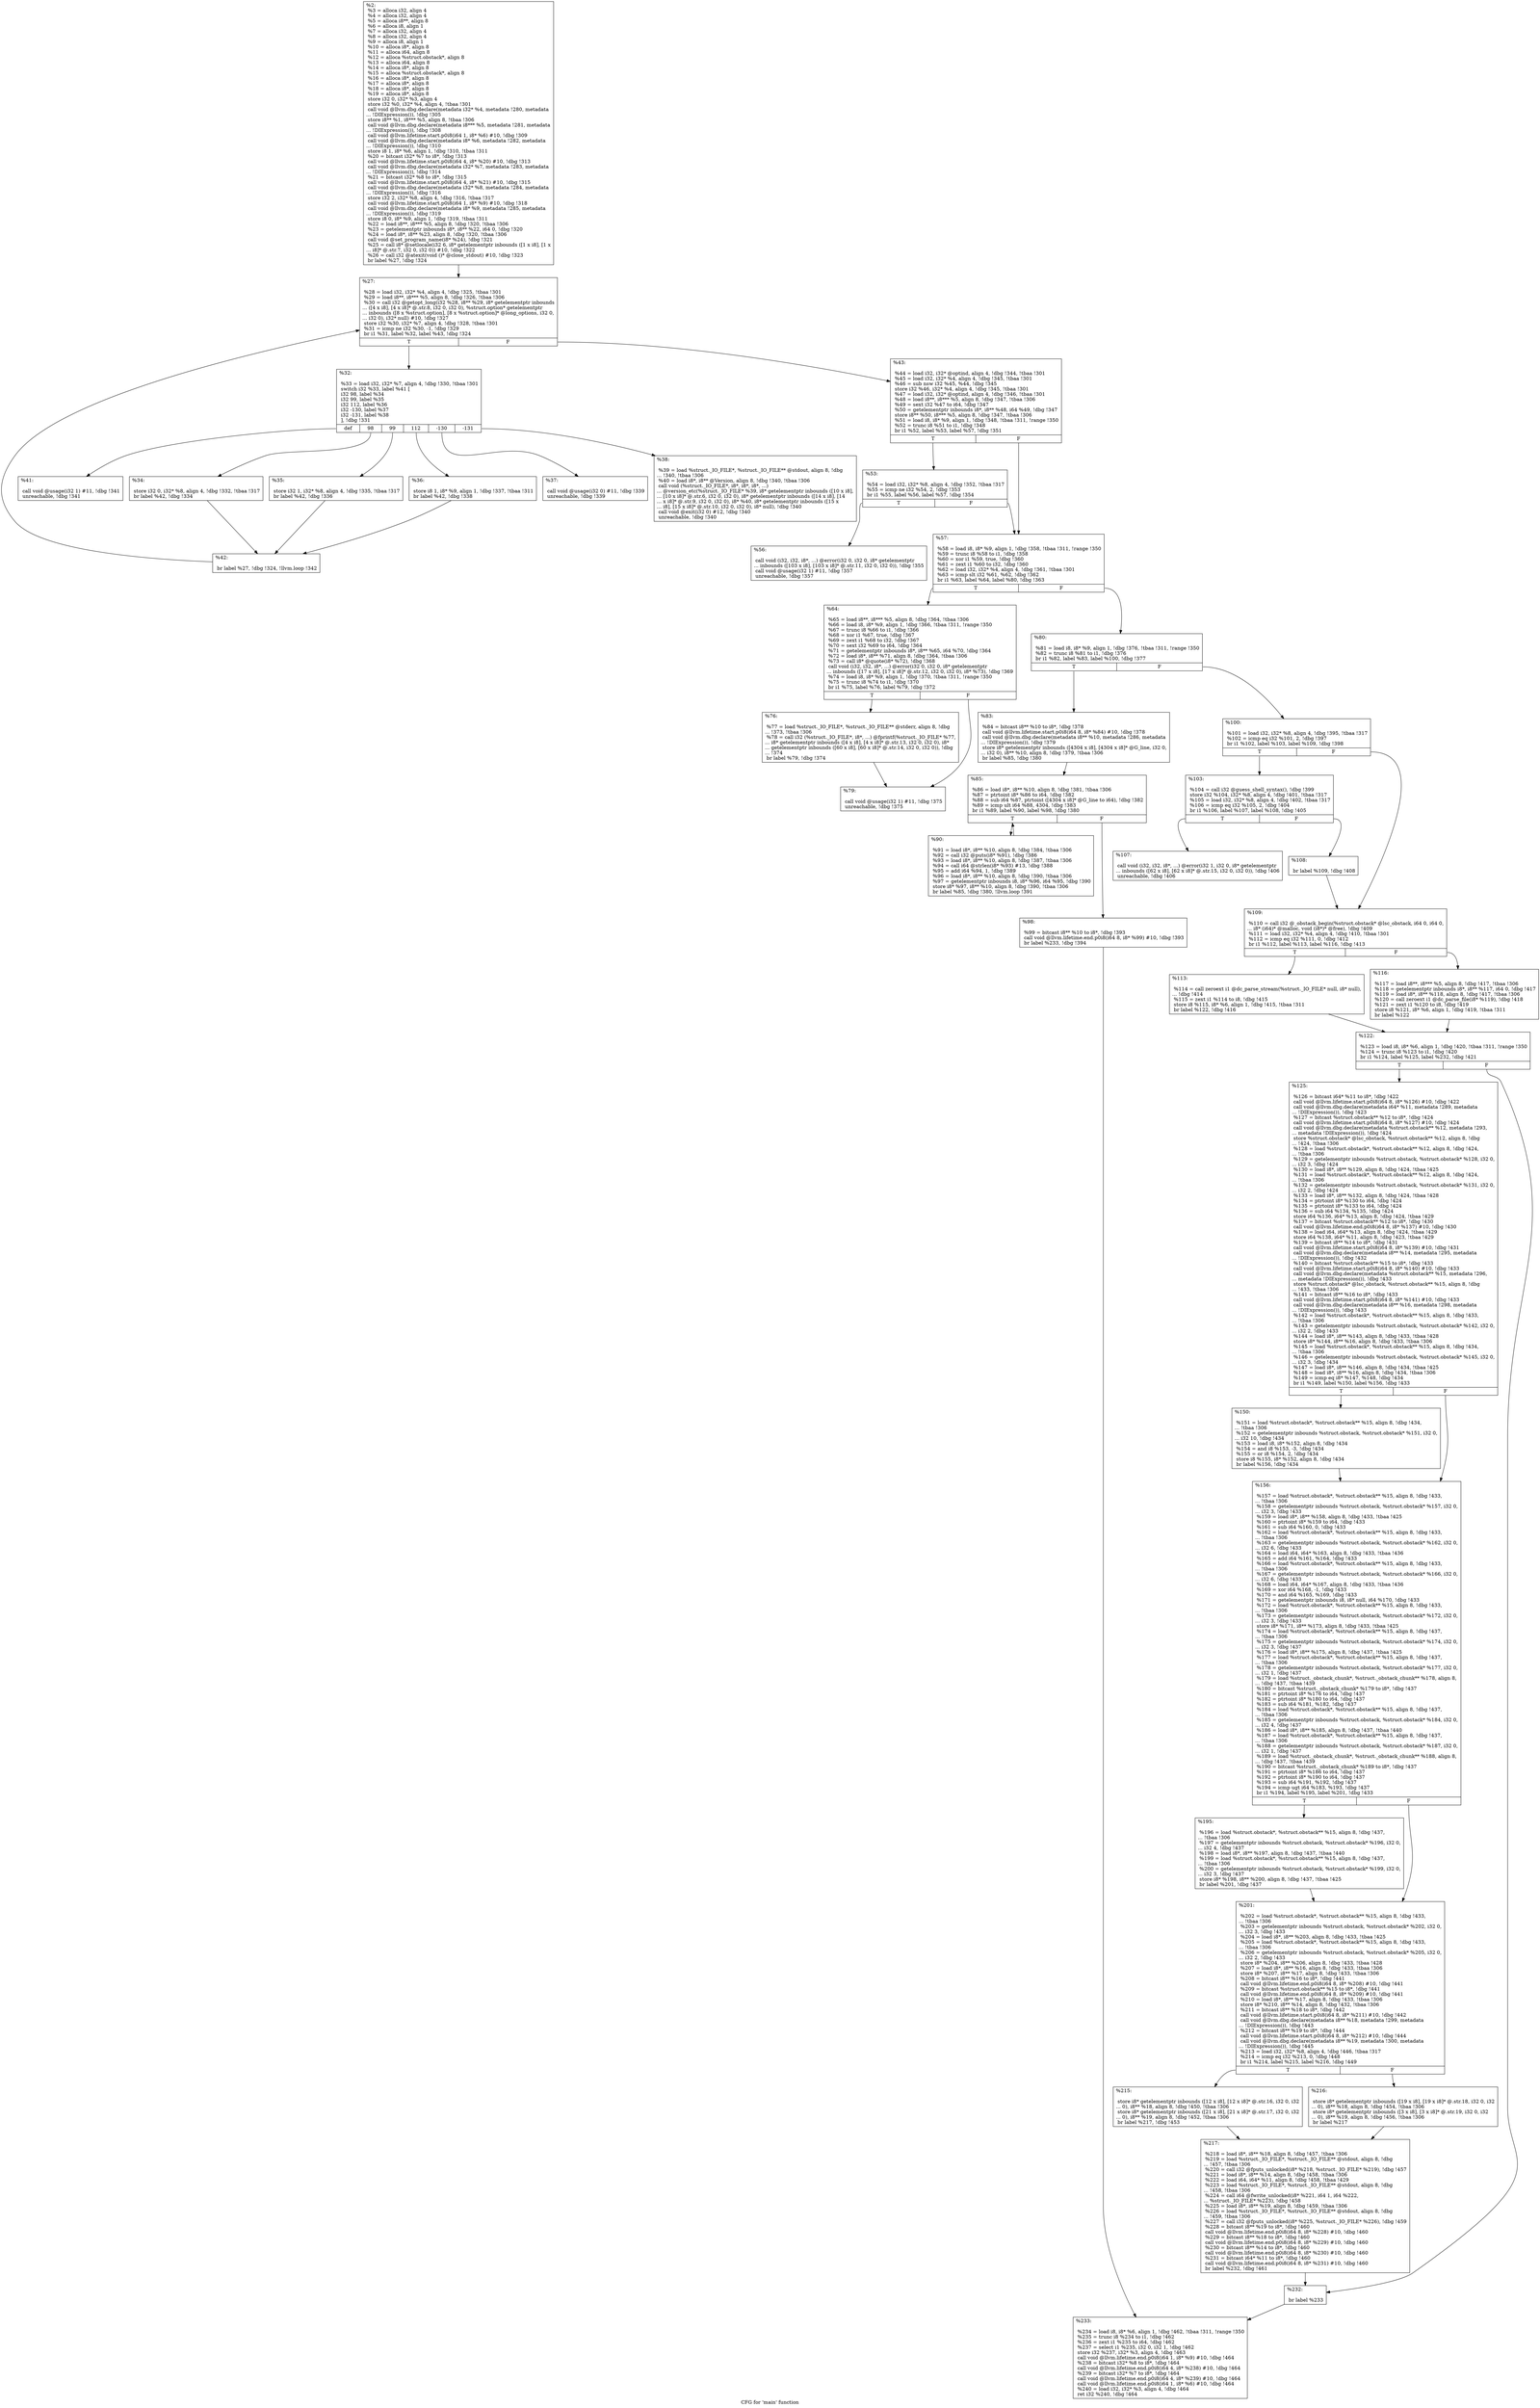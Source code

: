 digraph "CFG for 'main' function" {
	label="CFG for 'main' function";

	Node0x277c250 [shape=record,label="{%2:\l  %3 = alloca i32, align 4\l  %4 = alloca i32, align 4\l  %5 = alloca i8**, align 8\l  %6 = alloca i8, align 1\l  %7 = alloca i32, align 4\l  %8 = alloca i32, align 4\l  %9 = alloca i8, align 1\l  %10 = alloca i8*, align 8\l  %11 = alloca i64, align 8\l  %12 = alloca %struct.obstack*, align 8\l  %13 = alloca i64, align 8\l  %14 = alloca i8*, align 8\l  %15 = alloca %struct.obstack*, align 8\l  %16 = alloca i8*, align 8\l  %17 = alloca i8*, align 8\l  %18 = alloca i8*, align 8\l  %19 = alloca i8*, align 8\l  store i32 0, i32* %3, align 4\l  store i32 %0, i32* %4, align 4, !tbaa !301\l  call void @llvm.dbg.declare(metadata i32* %4, metadata !280, metadata\l... !DIExpression()), !dbg !305\l  store i8** %1, i8*** %5, align 8, !tbaa !306\l  call void @llvm.dbg.declare(metadata i8*** %5, metadata !281, metadata\l... !DIExpression()), !dbg !308\l  call void @llvm.lifetime.start.p0i8(i64 1, i8* %6) #10, !dbg !309\l  call void @llvm.dbg.declare(metadata i8* %6, metadata !282, metadata\l... !DIExpression()), !dbg !310\l  store i8 1, i8* %6, align 1, !dbg !310, !tbaa !311\l  %20 = bitcast i32* %7 to i8*, !dbg !313\l  call void @llvm.lifetime.start.p0i8(i64 4, i8* %20) #10, !dbg !313\l  call void @llvm.dbg.declare(metadata i32* %7, metadata !283, metadata\l... !DIExpression()), !dbg !314\l  %21 = bitcast i32* %8 to i8*, !dbg !315\l  call void @llvm.lifetime.start.p0i8(i64 4, i8* %21) #10, !dbg !315\l  call void @llvm.dbg.declare(metadata i32* %8, metadata !284, metadata\l... !DIExpression()), !dbg !316\l  store i32 2, i32* %8, align 4, !dbg !316, !tbaa !317\l  call void @llvm.lifetime.start.p0i8(i64 1, i8* %9) #10, !dbg !318\l  call void @llvm.dbg.declare(metadata i8* %9, metadata !285, metadata\l... !DIExpression()), !dbg !319\l  store i8 0, i8* %9, align 1, !dbg !319, !tbaa !311\l  %22 = load i8**, i8*** %5, align 8, !dbg !320, !tbaa !306\l  %23 = getelementptr inbounds i8*, i8** %22, i64 0, !dbg !320\l  %24 = load i8*, i8** %23, align 8, !dbg !320, !tbaa !306\l  call void @set_program_name(i8* %24), !dbg !321\l  %25 = call i8* @setlocale(i32 6, i8* getelementptr inbounds ([1 x i8], [1 x\l... i8]* @.str.7, i32 0, i32 0)) #10, !dbg !322\l  %26 = call i32 @atexit(void ()* @close_stdout) #10, !dbg !323\l  br label %27, !dbg !324\l}"];
	Node0x277c250 -> Node0x277c3f0;
	Node0x277c3f0 [shape=record,label="{%27:\l\l  %28 = load i32, i32* %4, align 4, !dbg !325, !tbaa !301\l  %29 = load i8**, i8*** %5, align 8, !dbg !326, !tbaa !306\l  %30 = call i32 @getopt_long(i32 %28, i8** %29, i8* getelementptr inbounds\l... ([4 x i8], [4 x i8]* @.str.8, i32 0, i32 0), %struct.option* getelementptr\l... inbounds ([8 x %struct.option], [8 x %struct.option]* @long_options, i32 0,\l... i32 0), i32* null) #10, !dbg !327\l  store i32 %30, i32* %7, align 4, !dbg !328, !tbaa !301\l  %31 = icmp ne i32 %30, -1, !dbg !329\l  br i1 %31, label %32, label %43, !dbg !324\l|{<s0>T|<s1>F}}"];
	Node0x277c3f0:s0 -> Node0x277c440;
	Node0x277c3f0:s1 -> Node0x277c6c0;
	Node0x277c440 [shape=record,label="{%32:\l\l  %33 = load i32, i32* %7, align 4, !dbg !330, !tbaa !301\l  switch i32 %33, label %41 [\l    i32 98, label %34\l    i32 99, label %35\l    i32 112, label %36\l    i32 -130, label %37\l    i32 -131, label %38\l  ], !dbg !331\l|{<s0>def|<s1>98|<s2>99|<s3>112|<s4>-130|<s5>-131}}"];
	Node0x277c440:s0 -> Node0x277c620;
	Node0x277c440:s1 -> Node0x277c490;
	Node0x277c440:s2 -> Node0x277c4e0;
	Node0x277c440:s3 -> Node0x277c530;
	Node0x277c440:s4 -> Node0x277c580;
	Node0x277c440:s5 -> Node0x277c5d0;
	Node0x277c490 [shape=record,label="{%34:\l\l  store i32 0, i32* %8, align 4, !dbg !332, !tbaa !317\l  br label %42, !dbg !334\l}"];
	Node0x277c490 -> Node0x277c670;
	Node0x277c4e0 [shape=record,label="{%35:\l\l  store i32 1, i32* %8, align 4, !dbg !335, !tbaa !317\l  br label %42, !dbg !336\l}"];
	Node0x277c4e0 -> Node0x277c670;
	Node0x277c530 [shape=record,label="{%36:\l\l  store i8 1, i8* %9, align 1, !dbg !337, !tbaa !311\l  br label %42, !dbg !338\l}"];
	Node0x277c530 -> Node0x277c670;
	Node0x277c580 [shape=record,label="{%37:\l\l  call void @usage(i32 0) #11, !dbg !339\l  unreachable, !dbg !339\l}"];
	Node0x277c5d0 [shape=record,label="{%38:\l\l  %39 = load %struct._IO_FILE*, %struct._IO_FILE** @stdout, align 8, !dbg\l... !340, !tbaa !306\l  %40 = load i8*, i8** @Version, align 8, !dbg !340, !tbaa !306\l  call void (%struct._IO_FILE*, i8*, i8*, i8*, ...)\l... @version_etc(%struct._IO_FILE* %39, i8* getelementptr inbounds ([10 x i8],\l... [10 x i8]* @.str.6, i32 0, i32 0), i8* getelementptr inbounds ([14 x i8], [14\l... x i8]* @.str.9, i32 0, i32 0), i8* %40, i8* getelementptr inbounds ([15 x\l... i8], [15 x i8]* @.str.10, i32 0, i32 0), i8* null), !dbg !340\l  call void @exit(i32 0) #12, !dbg !340\l  unreachable, !dbg !340\l}"];
	Node0x277c620 [shape=record,label="{%41:\l\l  call void @usage(i32 1) #11, !dbg !341\l  unreachable, !dbg !341\l}"];
	Node0x277c670 [shape=record,label="{%42:\l\l  br label %27, !dbg !324, !llvm.loop !342\l}"];
	Node0x277c670 -> Node0x277c3f0;
	Node0x277c6c0 [shape=record,label="{%43:\l\l  %44 = load i32, i32* @optind, align 4, !dbg !344, !tbaa !301\l  %45 = load i32, i32* %4, align 4, !dbg !345, !tbaa !301\l  %46 = sub nsw i32 %45, %44, !dbg !345\l  store i32 %46, i32* %4, align 4, !dbg !345, !tbaa !301\l  %47 = load i32, i32* @optind, align 4, !dbg !346, !tbaa !301\l  %48 = load i8**, i8*** %5, align 8, !dbg !347, !tbaa !306\l  %49 = sext i32 %47 to i64, !dbg !347\l  %50 = getelementptr inbounds i8*, i8** %48, i64 %49, !dbg !347\l  store i8** %50, i8*** %5, align 8, !dbg !347, !tbaa !306\l  %51 = load i8, i8* %9, align 1, !dbg !348, !tbaa !311, !range !350\l  %52 = trunc i8 %51 to i1, !dbg !348\l  br i1 %52, label %53, label %57, !dbg !351\l|{<s0>T|<s1>F}}"];
	Node0x277c6c0:s0 -> Node0x277c710;
	Node0x277c6c0:s1 -> Node0x277c7b0;
	Node0x277c710 [shape=record,label="{%53:\l\l  %54 = load i32, i32* %8, align 4, !dbg !352, !tbaa !317\l  %55 = icmp ne i32 %54, 2, !dbg !353\l  br i1 %55, label %56, label %57, !dbg !354\l|{<s0>T|<s1>F}}"];
	Node0x277c710:s0 -> Node0x277c760;
	Node0x277c710:s1 -> Node0x277c7b0;
	Node0x277c760 [shape=record,label="{%56:\l\l  call void (i32, i32, i8*, ...) @error(i32 0, i32 0, i8* getelementptr\l... inbounds ([103 x i8], [103 x i8]* @.str.11, i32 0, i32 0)), !dbg !355\l  call void @usage(i32 1) #11, !dbg !357\l  unreachable, !dbg !357\l}"];
	Node0x277c7b0 [shape=record,label="{%57:\l\l  %58 = load i8, i8* %9, align 1, !dbg !358, !tbaa !311, !range !350\l  %59 = trunc i8 %58 to i1, !dbg !358\l  %60 = xor i1 %59, true, !dbg !360\l  %61 = zext i1 %60 to i32, !dbg !360\l  %62 = load i32, i32* %4, align 4, !dbg !361, !tbaa !301\l  %63 = icmp slt i32 %61, %62, !dbg !362\l  br i1 %63, label %64, label %80, !dbg !363\l|{<s0>T|<s1>F}}"];
	Node0x277c7b0:s0 -> Node0x277c800;
	Node0x277c7b0:s1 -> Node0x277c8f0;
	Node0x277c800 [shape=record,label="{%64:\l\l  %65 = load i8**, i8*** %5, align 8, !dbg !364, !tbaa !306\l  %66 = load i8, i8* %9, align 1, !dbg !366, !tbaa !311, !range !350\l  %67 = trunc i8 %66 to i1, !dbg !366\l  %68 = xor i1 %67, true, !dbg !367\l  %69 = zext i1 %68 to i32, !dbg !367\l  %70 = sext i32 %69 to i64, !dbg !364\l  %71 = getelementptr inbounds i8*, i8** %65, i64 %70, !dbg !364\l  %72 = load i8*, i8** %71, align 8, !dbg !364, !tbaa !306\l  %73 = call i8* @quote(i8* %72), !dbg !368\l  call void (i32, i32, i8*, ...) @error(i32 0, i32 0, i8* getelementptr\l... inbounds ([17 x i8], [17 x i8]* @.str.12, i32 0, i32 0), i8* %73), !dbg !369\l  %74 = load i8, i8* %9, align 1, !dbg !370, !tbaa !311, !range !350\l  %75 = trunc i8 %74 to i1, !dbg !370\l  br i1 %75, label %76, label %79, !dbg !372\l|{<s0>T|<s1>F}}"];
	Node0x277c800:s0 -> Node0x277c850;
	Node0x277c800:s1 -> Node0x277c8a0;
	Node0x277c850 [shape=record,label="{%76:\l\l  %77 = load %struct._IO_FILE*, %struct._IO_FILE** @stderr, align 8, !dbg\l... !373, !tbaa !306\l  %78 = call i32 (%struct._IO_FILE*, i8*, ...) @fprintf(%struct._IO_FILE* %77,\l... i8* getelementptr inbounds ([4 x i8], [4 x i8]* @.str.13, i32 0, i32 0), i8*\l... getelementptr inbounds ([60 x i8], [60 x i8]* @.str.14, i32 0, i32 0)), !dbg\l... !374\l  br label %79, !dbg !374\l}"];
	Node0x277c850 -> Node0x277c8a0;
	Node0x277c8a0 [shape=record,label="{%79:\l\l  call void @usage(i32 1) #11, !dbg !375\l  unreachable, !dbg !375\l}"];
	Node0x277c8f0 [shape=record,label="{%80:\l\l  %81 = load i8, i8* %9, align 1, !dbg !376, !tbaa !311, !range !350\l  %82 = trunc i8 %81 to i1, !dbg !376\l  br i1 %82, label %83, label %100, !dbg !377\l|{<s0>T|<s1>F}}"];
	Node0x277c8f0:s0 -> Node0x277c940;
	Node0x277c8f0:s1 -> Node0x277ca80;
	Node0x277c940 [shape=record,label="{%83:\l\l  %84 = bitcast i8** %10 to i8*, !dbg !378\l  call void @llvm.lifetime.start.p0i8(i64 8, i8* %84) #10, !dbg !378\l  call void @llvm.dbg.declare(metadata i8** %10, metadata !286, metadata\l... !DIExpression()), !dbg !379\l  store i8* getelementptr inbounds ([4304 x i8], [4304 x i8]* @G_line, i32 0,\l... i32 0), i8** %10, align 8, !dbg !379, !tbaa !306\l  br label %85, !dbg !380\l}"];
	Node0x277c940 -> Node0x277c990;
	Node0x277c990 [shape=record,label="{%85:\l\l  %86 = load i8*, i8** %10, align 8, !dbg !381, !tbaa !306\l  %87 = ptrtoint i8* %86 to i64, !dbg !382\l  %88 = sub i64 %87, ptrtoint ([4304 x i8]* @G_line to i64), !dbg !382\l  %89 = icmp ult i64 %88, 4304, !dbg !383\l  br i1 %89, label %90, label %98, !dbg !380\l|{<s0>T|<s1>F}}"];
	Node0x277c990:s0 -> Node0x277c9e0;
	Node0x277c990:s1 -> Node0x277ca30;
	Node0x277c9e0 [shape=record,label="{%90:\l\l  %91 = load i8*, i8** %10, align 8, !dbg !384, !tbaa !306\l  %92 = call i32 @puts(i8* %91), !dbg !386\l  %93 = load i8*, i8** %10, align 8, !dbg !387, !tbaa !306\l  %94 = call i64 @strlen(i8* %93) #13, !dbg !388\l  %95 = add i64 %94, 1, !dbg !389\l  %96 = load i8*, i8** %10, align 8, !dbg !390, !tbaa !306\l  %97 = getelementptr inbounds i8, i8* %96, i64 %95, !dbg !390\l  store i8* %97, i8** %10, align 8, !dbg !390, !tbaa !306\l  br label %85, !dbg !380, !llvm.loop !391\l}"];
	Node0x277c9e0 -> Node0x277c990;
	Node0x277ca30 [shape=record,label="{%98:\l\l  %99 = bitcast i8** %10 to i8*, !dbg !393\l  call void @llvm.lifetime.end.p0i8(i64 8, i8* %99) #10, !dbg !393\l  br label %233, !dbg !394\l}"];
	Node0x277ca30 -> Node0x277cfd0;
	Node0x277ca80 [shape=record,label="{%100:\l\l  %101 = load i32, i32* %8, align 4, !dbg !395, !tbaa !317\l  %102 = icmp eq i32 %101, 2, !dbg !397\l  br i1 %102, label %103, label %109, !dbg !398\l|{<s0>T|<s1>F}}"];
	Node0x277ca80:s0 -> Node0x277cad0;
	Node0x277ca80:s1 -> Node0x277cbc0;
	Node0x277cad0 [shape=record,label="{%103:\l\l  %104 = call i32 @guess_shell_syntax(), !dbg !399\l  store i32 %104, i32* %8, align 4, !dbg !401, !tbaa !317\l  %105 = load i32, i32* %8, align 4, !dbg !402, !tbaa !317\l  %106 = icmp eq i32 %105, 2, !dbg !404\l  br i1 %106, label %107, label %108, !dbg !405\l|{<s0>T|<s1>F}}"];
	Node0x277cad0:s0 -> Node0x277cb20;
	Node0x277cad0:s1 -> Node0x277cb70;
	Node0x277cb20 [shape=record,label="{%107:\l\l  call void (i32, i32, i8*, ...) @error(i32 1, i32 0, i8* getelementptr\l... inbounds ([62 x i8], [62 x i8]* @.str.15, i32 0, i32 0)), !dbg !406\l  unreachable, !dbg !406\l}"];
	Node0x277cb70 [shape=record,label="{%108:\l\l  br label %109, !dbg !408\l}"];
	Node0x277cb70 -> Node0x277cbc0;
	Node0x277cbc0 [shape=record,label="{%109:\l\l  %110 = call i32 @_obstack_begin(%struct.obstack* @lsc_obstack, i64 0, i64 0,\l... i8* (i64)* @malloc, void (i8*)* @free), !dbg !409\l  %111 = load i32, i32* %4, align 4, !dbg !410, !tbaa !301\l  %112 = icmp eq i32 %111, 0, !dbg !412\l  br i1 %112, label %113, label %116, !dbg !413\l|{<s0>T|<s1>F}}"];
	Node0x277cbc0:s0 -> Node0x277cc10;
	Node0x277cbc0:s1 -> Node0x277cc60;
	Node0x277cc10 [shape=record,label="{%113:\l\l  %114 = call zeroext i1 @dc_parse_stream(%struct._IO_FILE* null, i8* null),\l... !dbg !414\l  %115 = zext i1 %114 to i8, !dbg !415\l  store i8 %115, i8* %6, align 1, !dbg !415, !tbaa !311\l  br label %122, !dbg !416\l}"];
	Node0x277cc10 -> Node0x277ccb0;
	Node0x277cc60 [shape=record,label="{%116:\l\l  %117 = load i8**, i8*** %5, align 8, !dbg !417, !tbaa !306\l  %118 = getelementptr inbounds i8*, i8** %117, i64 0, !dbg !417\l  %119 = load i8*, i8** %118, align 8, !dbg !417, !tbaa !306\l  %120 = call zeroext i1 @dc_parse_file(i8* %119), !dbg !418\l  %121 = zext i1 %120 to i8, !dbg !419\l  store i8 %121, i8* %6, align 1, !dbg !419, !tbaa !311\l  br label %122\l}"];
	Node0x277cc60 -> Node0x277ccb0;
	Node0x277ccb0 [shape=record,label="{%122:\l\l  %123 = load i8, i8* %6, align 1, !dbg !420, !tbaa !311, !range !350\l  %124 = trunc i8 %123 to i1, !dbg !420\l  br i1 %124, label %125, label %232, !dbg !421\l|{<s0>T|<s1>F}}"];
	Node0x277ccb0:s0 -> Node0x277cd00;
	Node0x277ccb0:s1 -> Node0x277cf80;
	Node0x277cd00 [shape=record,label="{%125:\l\l  %126 = bitcast i64* %11 to i8*, !dbg !422\l  call void @llvm.lifetime.start.p0i8(i64 8, i8* %126) #10, !dbg !422\l  call void @llvm.dbg.declare(metadata i64* %11, metadata !289, metadata\l... !DIExpression()), !dbg !423\l  %127 = bitcast %struct.obstack** %12 to i8*, !dbg !424\l  call void @llvm.lifetime.start.p0i8(i64 8, i8* %127) #10, !dbg !424\l  call void @llvm.dbg.declare(metadata %struct.obstack** %12, metadata !293,\l... metadata !DIExpression()), !dbg !424\l  store %struct.obstack* @lsc_obstack, %struct.obstack** %12, align 8, !dbg\l... !424, !tbaa !306\l  %128 = load %struct.obstack*, %struct.obstack** %12, align 8, !dbg !424,\l... !tbaa !306\l  %129 = getelementptr inbounds %struct.obstack, %struct.obstack* %128, i32 0,\l... i32 3, !dbg !424\l  %130 = load i8*, i8** %129, align 8, !dbg !424, !tbaa !425\l  %131 = load %struct.obstack*, %struct.obstack** %12, align 8, !dbg !424,\l... !tbaa !306\l  %132 = getelementptr inbounds %struct.obstack, %struct.obstack* %131, i32 0,\l... i32 2, !dbg !424\l  %133 = load i8*, i8** %132, align 8, !dbg !424, !tbaa !428\l  %134 = ptrtoint i8* %130 to i64, !dbg !424\l  %135 = ptrtoint i8* %133 to i64, !dbg !424\l  %136 = sub i64 %134, %135, !dbg !424\l  store i64 %136, i64* %13, align 8, !dbg !424, !tbaa !429\l  %137 = bitcast %struct.obstack** %12 to i8*, !dbg !430\l  call void @llvm.lifetime.end.p0i8(i64 8, i8* %137) #10, !dbg !430\l  %138 = load i64, i64* %13, align 8, !dbg !424, !tbaa !429\l  store i64 %138, i64* %11, align 8, !dbg !423, !tbaa !429\l  %139 = bitcast i8** %14 to i8*, !dbg !431\l  call void @llvm.lifetime.start.p0i8(i64 8, i8* %139) #10, !dbg !431\l  call void @llvm.dbg.declare(metadata i8** %14, metadata !295, metadata\l... !DIExpression()), !dbg !432\l  %140 = bitcast %struct.obstack** %15 to i8*, !dbg !433\l  call void @llvm.lifetime.start.p0i8(i64 8, i8* %140) #10, !dbg !433\l  call void @llvm.dbg.declare(metadata %struct.obstack** %15, metadata !296,\l... metadata !DIExpression()), !dbg !433\l  store %struct.obstack* @lsc_obstack, %struct.obstack** %15, align 8, !dbg\l... !433, !tbaa !306\l  %141 = bitcast i8** %16 to i8*, !dbg !433\l  call void @llvm.lifetime.start.p0i8(i64 8, i8* %141) #10, !dbg !433\l  call void @llvm.dbg.declare(metadata i8** %16, metadata !298, metadata\l... !DIExpression()), !dbg !433\l  %142 = load %struct.obstack*, %struct.obstack** %15, align 8, !dbg !433,\l... !tbaa !306\l  %143 = getelementptr inbounds %struct.obstack, %struct.obstack* %142, i32 0,\l... i32 2, !dbg !433\l  %144 = load i8*, i8** %143, align 8, !dbg !433, !tbaa !428\l  store i8* %144, i8** %16, align 8, !dbg !433, !tbaa !306\l  %145 = load %struct.obstack*, %struct.obstack** %15, align 8, !dbg !434,\l... !tbaa !306\l  %146 = getelementptr inbounds %struct.obstack, %struct.obstack* %145, i32 0,\l... i32 3, !dbg !434\l  %147 = load i8*, i8** %146, align 8, !dbg !434, !tbaa !425\l  %148 = load i8*, i8** %16, align 8, !dbg !434, !tbaa !306\l  %149 = icmp eq i8* %147, %148, !dbg !434\l  br i1 %149, label %150, label %156, !dbg !433\l|{<s0>T|<s1>F}}"];
	Node0x277cd00:s0 -> Node0x277cd50;
	Node0x277cd00:s1 -> Node0x277cda0;
	Node0x277cd50 [shape=record,label="{%150:\l\l  %151 = load %struct.obstack*, %struct.obstack** %15, align 8, !dbg !434,\l... !tbaa !306\l  %152 = getelementptr inbounds %struct.obstack, %struct.obstack* %151, i32 0,\l... i32 10, !dbg !434\l  %153 = load i8, i8* %152, align 8, !dbg !434\l  %154 = and i8 %153, -3, !dbg !434\l  %155 = or i8 %154, 2, !dbg !434\l  store i8 %155, i8* %152, align 8, !dbg !434\l  br label %156, !dbg !434\l}"];
	Node0x277cd50 -> Node0x277cda0;
	Node0x277cda0 [shape=record,label="{%156:\l\l  %157 = load %struct.obstack*, %struct.obstack** %15, align 8, !dbg !433,\l... !tbaa !306\l  %158 = getelementptr inbounds %struct.obstack, %struct.obstack* %157, i32 0,\l... i32 3, !dbg !433\l  %159 = load i8*, i8** %158, align 8, !dbg !433, !tbaa !425\l  %160 = ptrtoint i8* %159 to i64, !dbg !433\l  %161 = sub i64 %160, 0, !dbg !433\l  %162 = load %struct.obstack*, %struct.obstack** %15, align 8, !dbg !433,\l... !tbaa !306\l  %163 = getelementptr inbounds %struct.obstack, %struct.obstack* %162, i32 0,\l... i32 6, !dbg !433\l  %164 = load i64, i64* %163, align 8, !dbg !433, !tbaa !436\l  %165 = add i64 %161, %164, !dbg !433\l  %166 = load %struct.obstack*, %struct.obstack** %15, align 8, !dbg !433,\l... !tbaa !306\l  %167 = getelementptr inbounds %struct.obstack, %struct.obstack* %166, i32 0,\l... i32 6, !dbg !433\l  %168 = load i64, i64* %167, align 8, !dbg !433, !tbaa !436\l  %169 = xor i64 %168, -1, !dbg !433\l  %170 = and i64 %165, %169, !dbg !433\l  %171 = getelementptr inbounds i8, i8* null, i64 %170, !dbg !433\l  %172 = load %struct.obstack*, %struct.obstack** %15, align 8, !dbg !433,\l... !tbaa !306\l  %173 = getelementptr inbounds %struct.obstack, %struct.obstack* %172, i32 0,\l... i32 3, !dbg !433\l  store i8* %171, i8** %173, align 8, !dbg !433, !tbaa !425\l  %174 = load %struct.obstack*, %struct.obstack** %15, align 8, !dbg !437,\l... !tbaa !306\l  %175 = getelementptr inbounds %struct.obstack, %struct.obstack* %174, i32 0,\l... i32 3, !dbg !437\l  %176 = load i8*, i8** %175, align 8, !dbg !437, !tbaa !425\l  %177 = load %struct.obstack*, %struct.obstack** %15, align 8, !dbg !437,\l... !tbaa !306\l  %178 = getelementptr inbounds %struct.obstack, %struct.obstack* %177, i32 0,\l... i32 1, !dbg !437\l  %179 = load %struct._obstack_chunk*, %struct._obstack_chunk** %178, align 8,\l... !dbg !437, !tbaa !439\l  %180 = bitcast %struct._obstack_chunk* %179 to i8*, !dbg !437\l  %181 = ptrtoint i8* %176 to i64, !dbg !437\l  %182 = ptrtoint i8* %180 to i64, !dbg !437\l  %183 = sub i64 %181, %182, !dbg !437\l  %184 = load %struct.obstack*, %struct.obstack** %15, align 8, !dbg !437,\l... !tbaa !306\l  %185 = getelementptr inbounds %struct.obstack, %struct.obstack* %184, i32 0,\l... i32 4, !dbg !437\l  %186 = load i8*, i8** %185, align 8, !dbg !437, !tbaa !440\l  %187 = load %struct.obstack*, %struct.obstack** %15, align 8, !dbg !437,\l... !tbaa !306\l  %188 = getelementptr inbounds %struct.obstack, %struct.obstack* %187, i32 0,\l... i32 1, !dbg !437\l  %189 = load %struct._obstack_chunk*, %struct._obstack_chunk** %188, align 8,\l... !dbg !437, !tbaa !439\l  %190 = bitcast %struct._obstack_chunk* %189 to i8*, !dbg !437\l  %191 = ptrtoint i8* %186 to i64, !dbg !437\l  %192 = ptrtoint i8* %190 to i64, !dbg !437\l  %193 = sub i64 %191, %192, !dbg !437\l  %194 = icmp ugt i64 %183, %193, !dbg !437\l  br i1 %194, label %195, label %201, !dbg !433\l|{<s0>T|<s1>F}}"];
	Node0x277cda0:s0 -> Node0x277cdf0;
	Node0x277cda0:s1 -> Node0x277ce40;
	Node0x277cdf0 [shape=record,label="{%195:\l\l  %196 = load %struct.obstack*, %struct.obstack** %15, align 8, !dbg !437,\l... !tbaa !306\l  %197 = getelementptr inbounds %struct.obstack, %struct.obstack* %196, i32 0,\l... i32 4, !dbg !437\l  %198 = load i8*, i8** %197, align 8, !dbg !437, !tbaa !440\l  %199 = load %struct.obstack*, %struct.obstack** %15, align 8, !dbg !437,\l... !tbaa !306\l  %200 = getelementptr inbounds %struct.obstack, %struct.obstack* %199, i32 0,\l... i32 3, !dbg !437\l  store i8* %198, i8** %200, align 8, !dbg !437, !tbaa !425\l  br label %201, !dbg !437\l}"];
	Node0x277cdf0 -> Node0x277ce40;
	Node0x277ce40 [shape=record,label="{%201:\l\l  %202 = load %struct.obstack*, %struct.obstack** %15, align 8, !dbg !433,\l... !tbaa !306\l  %203 = getelementptr inbounds %struct.obstack, %struct.obstack* %202, i32 0,\l... i32 3, !dbg !433\l  %204 = load i8*, i8** %203, align 8, !dbg !433, !tbaa !425\l  %205 = load %struct.obstack*, %struct.obstack** %15, align 8, !dbg !433,\l... !tbaa !306\l  %206 = getelementptr inbounds %struct.obstack, %struct.obstack* %205, i32 0,\l... i32 2, !dbg !433\l  store i8* %204, i8** %206, align 8, !dbg !433, !tbaa !428\l  %207 = load i8*, i8** %16, align 8, !dbg !433, !tbaa !306\l  store i8* %207, i8** %17, align 8, !dbg !433, !tbaa !306\l  %208 = bitcast i8** %16 to i8*, !dbg !441\l  call void @llvm.lifetime.end.p0i8(i64 8, i8* %208) #10, !dbg !441\l  %209 = bitcast %struct.obstack** %15 to i8*, !dbg !441\l  call void @llvm.lifetime.end.p0i8(i64 8, i8* %209) #10, !dbg !441\l  %210 = load i8*, i8** %17, align 8, !dbg !433, !tbaa !306\l  store i8* %210, i8** %14, align 8, !dbg !432, !tbaa !306\l  %211 = bitcast i8** %18 to i8*, !dbg !442\l  call void @llvm.lifetime.start.p0i8(i64 8, i8* %211) #10, !dbg !442\l  call void @llvm.dbg.declare(metadata i8** %18, metadata !299, metadata\l... !DIExpression()), !dbg !443\l  %212 = bitcast i8** %19 to i8*, !dbg !444\l  call void @llvm.lifetime.start.p0i8(i64 8, i8* %212) #10, !dbg !444\l  call void @llvm.dbg.declare(metadata i8** %19, metadata !300, metadata\l... !DIExpression()), !dbg !445\l  %213 = load i32, i32* %8, align 4, !dbg !446, !tbaa !317\l  %214 = icmp eq i32 %213, 0, !dbg !448\l  br i1 %214, label %215, label %216, !dbg !449\l|{<s0>T|<s1>F}}"];
	Node0x277ce40:s0 -> Node0x277ce90;
	Node0x277ce40:s1 -> Node0x277cee0;
	Node0x277ce90 [shape=record,label="{%215:\l\l  store i8* getelementptr inbounds ([12 x i8], [12 x i8]* @.str.16, i32 0, i32\l... 0), i8** %18, align 8, !dbg !450, !tbaa !306\l  store i8* getelementptr inbounds ([21 x i8], [21 x i8]* @.str.17, i32 0, i32\l... 0), i8** %19, align 8, !dbg !452, !tbaa !306\l  br label %217, !dbg !453\l}"];
	Node0x277ce90 -> Node0x277cf30;
	Node0x277cee0 [shape=record,label="{%216:\l\l  store i8* getelementptr inbounds ([19 x i8], [19 x i8]* @.str.18, i32 0, i32\l... 0), i8** %18, align 8, !dbg !454, !tbaa !306\l  store i8* getelementptr inbounds ([3 x i8], [3 x i8]* @.str.19, i32 0, i32\l... 0), i8** %19, align 8, !dbg !456, !tbaa !306\l  br label %217\l}"];
	Node0x277cee0 -> Node0x277cf30;
	Node0x277cf30 [shape=record,label="{%217:\l\l  %218 = load i8*, i8** %18, align 8, !dbg !457, !tbaa !306\l  %219 = load %struct._IO_FILE*, %struct._IO_FILE** @stdout, align 8, !dbg\l... !457, !tbaa !306\l  %220 = call i32 @fputs_unlocked(i8* %218, %struct._IO_FILE* %219), !dbg !457\l  %221 = load i8*, i8** %14, align 8, !dbg !458, !tbaa !306\l  %222 = load i64, i64* %11, align 8, !dbg !458, !tbaa !429\l  %223 = load %struct._IO_FILE*, %struct._IO_FILE** @stdout, align 8, !dbg\l... !458, !tbaa !306\l  %224 = call i64 @fwrite_unlocked(i8* %221, i64 1, i64 %222,\l... %struct._IO_FILE* %223), !dbg !458\l  %225 = load i8*, i8** %19, align 8, !dbg !459, !tbaa !306\l  %226 = load %struct._IO_FILE*, %struct._IO_FILE** @stdout, align 8, !dbg\l... !459, !tbaa !306\l  %227 = call i32 @fputs_unlocked(i8* %225, %struct._IO_FILE* %226), !dbg !459\l  %228 = bitcast i8** %19 to i8*, !dbg !460\l  call void @llvm.lifetime.end.p0i8(i64 8, i8* %228) #10, !dbg !460\l  %229 = bitcast i8** %18 to i8*, !dbg !460\l  call void @llvm.lifetime.end.p0i8(i64 8, i8* %229) #10, !dbg !460\l  %230 = bitcast i8** %14 to i8*, !dbg !460\l  call void @llvm.lifetime.end.p0i8(i64 8, i8* %230) #10, !dbg !460\l  %231 = bitcast i64* %11 to i8*, !dbg !460\l  call void @llvm.lifetime.end.p0i8(i64 8, i8* %231) #10, !dbg !460\l  br label %232, !dbg !461\l}"];
	Node0x277cf30 -> Node0x277cf80;
	Node0x277cf80 [shape=record,label="{%232:\l\l  br label %233\l}"];
	Node0x277cf80 -> Node0x277cfd0;
	Node0x277cfd0 [shape=record,label="{%233:\l\l  %234 = load i8, i8* %6, align 1, !dbg !462, !tbaa !311, !range !350\l  %235 = trunc i8 %234 to i1, !dbg !462\l  %236 = zext i1 %235 to i64, !dbg !462\l  %237 = select i1 %235, i32 0, i32 1, !dbg !462\l  store i32 %237, i32* %3, align 4, !dbg !463\l  call void @llvm.lifetime.end.p0i8(i64 1, i8* %9) #10, !dbg !464\l  %238 = bitcast i32* %8 to i8*, !dbg !464\l  call void @llvm.lifetime.end.p0i8(i64 4, i8* %238) #10, !dbg !464\l  %239 = bitcast i32* %7 to i8*, !dbg !464\l  call void @llvm.lifetime.end.p0i8(i64 4, i8* %239) #10, !dbg !464\l  call void @llvm.lifetime.end.p0i8(i64 1, i8* %6) #10, !dbg !464\l  %240 = load i32, i32* %3, align 4, !dbg !464\l  ret i32 %240, !dbg !464\l}"];
}
